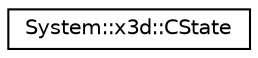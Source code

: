 digraph G
{
  edge [fontname="Helvetica",fontsize="10",labelfontname="Helvetica",labelfontsize="10"];
  node [fontname="Helvetica",fontsize="10",shape=record];
  rankdir="LR";
  Node1 [label="System::x3d::CState",height=0.2,width=0.4,color="black", fillcolor="white", style="filled",URL="$class_system_1_1x3d_1_1_c_state.html"];
}
